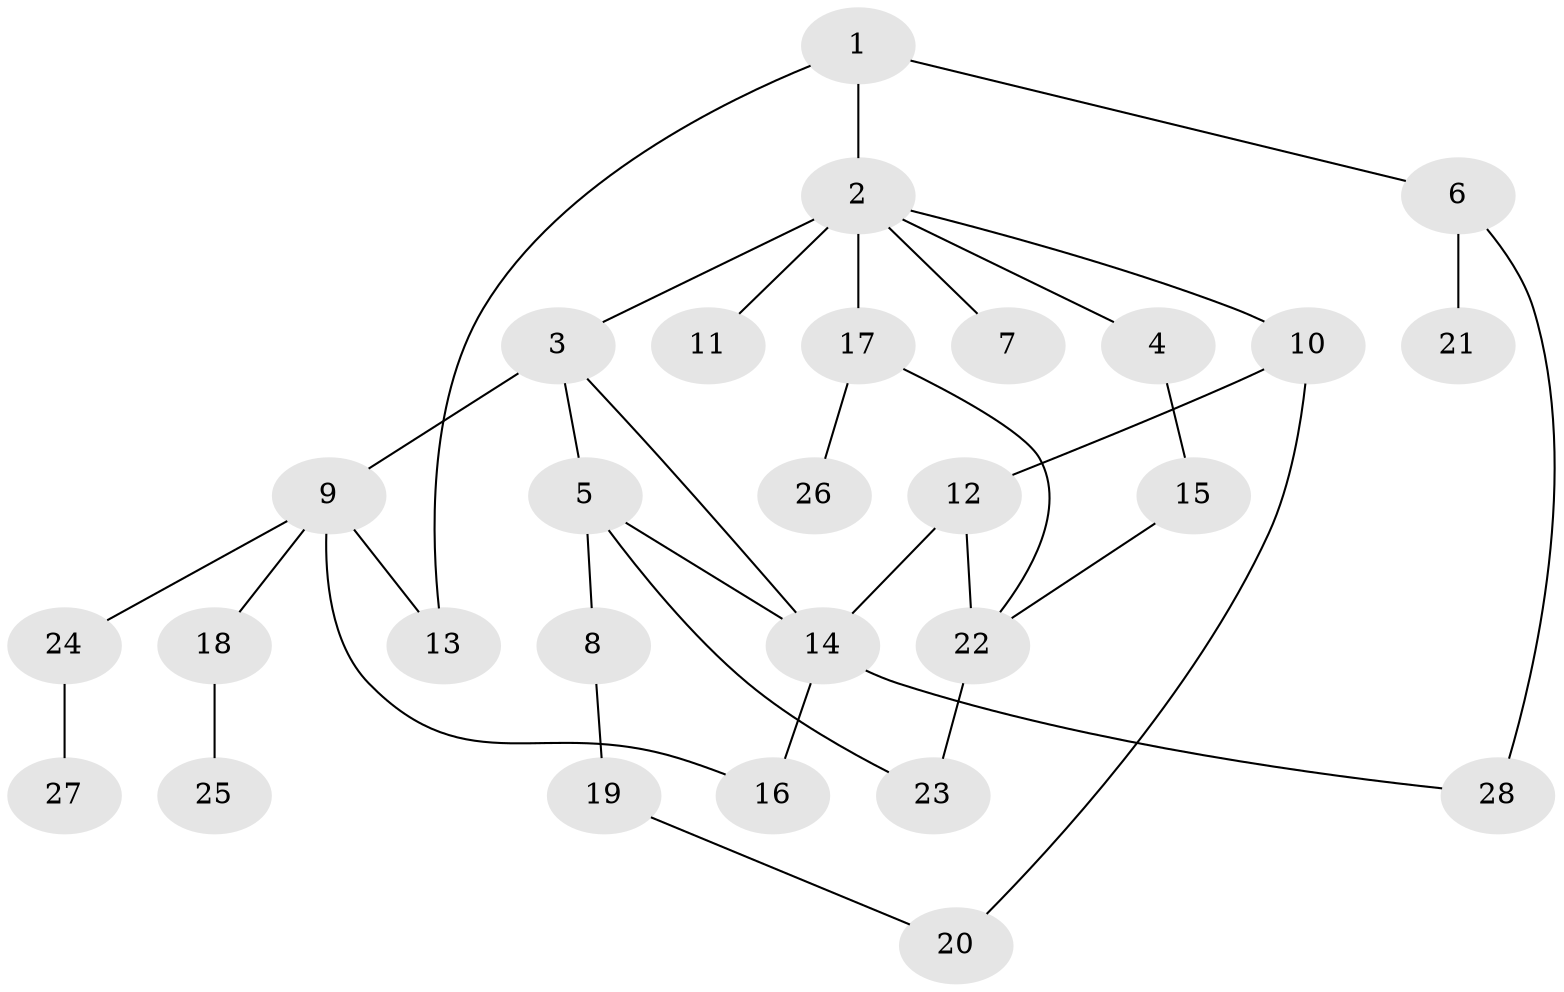 // original degree distribution, {4: 0.05970149253731343, 7: 0.014925373134328358, 6: 0.029850746268656716, 5: 0.04477611940298507, 2: 0.2835820895522388, 3: 0.1791044776119403, 1: 0.3880597014925373}
// Generated by graph-tools (version 1.1) at 2025/48/03/04/25 22:48:40]
// undirected, 28 vertices, 36 edges
graph export_dot {
  node [color=gray90,style=filled];
  1;
  2;
  3;
  4;
  5;
  6;
  7;
  8;
  9;
  10;
  11;
  12;
  13;
  14;
  15;
  16;
  17;
  18;
  19;
  20;
  21;
  22;
  23;
  24;
  25;
  26;
  27;
  28;
  1 -- 2 [weight=1.0];
  1 -- 6 [weight=1.0];
  1 -- 13 [weight=1.0];
  2 -- 3 [weight=1.0];
  2 -- 4 [weight=1.0];
  2 -- 7 [weight=1.0];
  2 -- 10 [weight=1.0];
  2 -- 11 [weight=1.0];
  2 -- 17 [weight=2.0];
  3 -- 5 [weight=1.0];
  3 -- 9 [weight=2.0];
  3 -- 14 [weight=1.0];
  4 -- 15 [weight=1.0];
  5 -- 8 [weight=2.0];
  5 -- 14 [weight=1.0];
  5 -- 23 [weight=1.0];
  6 -- 21 [weight=1.0];
  6 -- 28 [weight=1.0];
  8 -- 19 [weight=1.0];
  9 -- 13 [weight=1.0];
  9 -- 16 [weight=1.0];
  9 -- 18 [weight=1.0];
  9 -- 24 [weight=1.0];
  10 -- 12 [weight=1.0];
  10 -- 20 [weight=1.0];
  12 -- 14 [weight=1.0];
  12 -- 22 [weight=1.0];
  14 -- 16 [weight=1.0];
  14 -- 28 [weight=1.0];
  15 -- 22 [weight=1.0];
  17 -- 22 [weight=1.0];
  17 -- 26 [weight=1.0];
  18 -- 25 [weight=1.0];
  19 -- 20 [weight=1.0];
  22 -- 23 [weight=1.0];
  24 -- 27 [weight=1.0];
}
